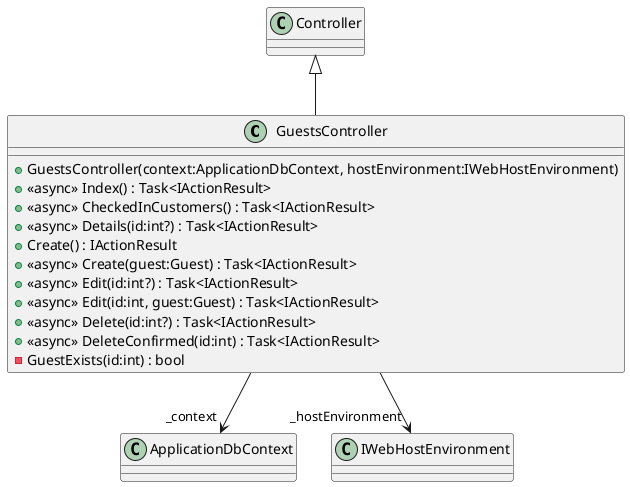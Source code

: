 @startuml
class GuestsController {
    + GuestsController(context:ApplicationDbContext, hostEnvironment:IWebHostEnvironment)
    + <<async>> Index() : Task<IActionResult>
    + <<async>> CheckedInCustomers() : Task<IActionResult>
    + <<async>> Details(id:int?) : Task<IActionResult>
    + Create() : IActionResult
    + <<async>> Create(guest:Guest) : Task<IActionResult>
    + <<async>> Edit(id:int?) : Task<IActionResult>
    + <<async>> Edit(id:int, guest:Guest) : Task<IActionResult>
    + <<async>> Delete(id:int?) : Task<IActionResult>
    + <<async>> DeleteConfirmed(id:int) : Task<IActionResult>
    - GuestExists(id:int) : bool
}
Controller <|-- GuestsController
GuestsController --> "_context" ApplicationDbContext
GuestsController --> "_hostEnvironment" IWebHostEnvironment
@enduml
